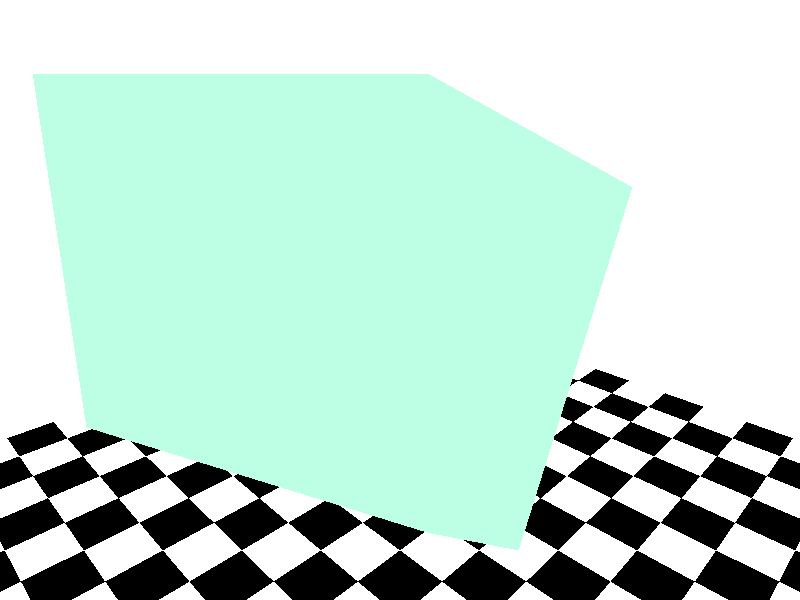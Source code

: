 //==========================================================

// 3D-Baukasten Version 1.3 (c) 2002 H.Kleber 

// POV 2 Datei Datum: 07.02.2002 Zeit: 11:34:35

//==========================================================

#include "colors.inc"
#include "textures.inc"
#include "shapes.inc"


// Standardeinstellungen: 

background {color White}

camera {location <15,8,-15> look_at <0,0,0>}

light_source {<5,10,-20> color White}


plane {<0,1,0> 0 pigment {checker color White color Black} finish {ambient 0.3}}

plane {<1,0,0> 0 pigment {color White} finish {ambient 0.3}}

plane {<0,0,1> 0 pigment {color White} finish {ambient 0.3}}

// Objekt: 1 Prisma         

prism { linear_sweep linear_spline 0,1,4, < 0, 0>  < 1, 0>  < .5, .8659>  < 0, 0> scale < 9, 7, 9> rotate < 180,-90,-10> translate < 4, 8,-12>  pigment { color red  .5019 green  1 blue  .7725 }}



